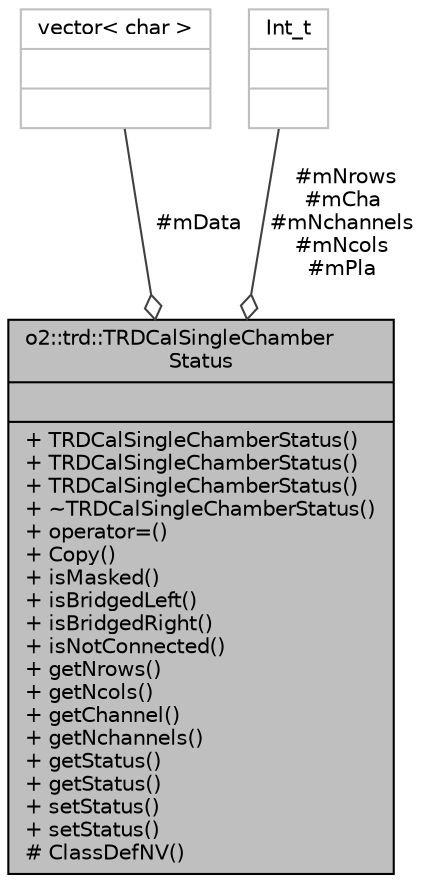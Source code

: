 digraph "o2::trd::TRDCalSingleChamberStatus"
{
 // INTERACTIVE_SVG=YES
  bgcolor="transparent";
  edge [fontname="Helvetica",fontsize="10",labelfontname="Helvetica",labelfontsize="10"];
  node [fontname="Helvetica",fontsize="10",shape=record];
  Node1 [label="{o2::trd::TRDCalSingleChamber\lStatus\n||+ TRDCalSingleChamberStatus()\l+ TRDCalSingleChamberStatus()\l+ TRDCalSingleChamberStatus()\l+ ~TRDCalSingleChamberStatus()\l+ operator=()\l+ Copy()\l+ isMasked()\l+ isBridgedLeft()\l+ isBridgedRight()\l+ isNotConnected()\l+ getNrows()\l+ getNcols()\l+ getChannel()\l+ getNchannels()\l+ getStatus()\l+ getStatus()\l+ setStatus()\l+ setStatus()\l# ClassDefNV()\l}",height=0.2,width=0.4,color="black", fillcolor="grey75", style="filled", fontcolor="black"];
  Node2 -> Node1 [color="grey25",fontsize="10",style="solid",label=" #mData" ,arrowhead="odiamond",fontname="Helvetica"];
  Node2 [label="{vector\< char \>\n||}",height=0.2,width=0.4,color="grey75"];
  Node3 -> Node1 [color="grey25",fontsize="10",style="solid",label=" #mNrows\n#mCha\n#mNchannels\n#mNcols\n#mPla" ,arrowhead="odiamond",fontname="Helvetica"];
  Node3 [label="{Int_t\n||}",height=0.2,width=0.4,color="grey75"];
}
